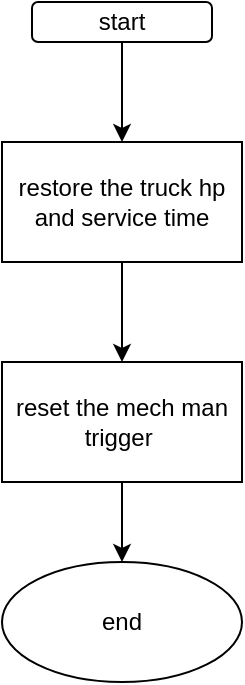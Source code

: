 <mxfile version="17.5.0" type="github">
  <diagram id="kme3ts6XRi7ECfWK1hZ7" name="Page-1">
    <mxGraphModel dx="1038" dy="579" grid="1" gridSize="10" guides="1" tooltips="1" connect="1" arrows="1" fold="1" page="1" pageScale="1" pageWidth="850" pageHeight="1100" math="0" shadow="0">
      <root>
        <mxCell id="0" />
        <mxCell id="1" parent="0" />
        <mxCell id="peVNcg3AwNaYBxfUQ1ln-3" value="" style="edgeStyle=orthogonalEdgeStyle;rounded=0;orthogonalLoop=1;jettySize=auto;html=1;" edge="1" parent="1" source="peVNcg3AwNaYBxfUQ1ln-1" target="peVNcg3AwNaYBxfUQ1ln-2">
          <mxGeometry relative="1" as="geometry" />
        </mxCell>
        <mxCell id="peVNcg3AwNaYBxfUQ1ln-1" value="start" style="rounded=1;whiteSpace=wrap;html=1;" vertex="1" parent="1">
          <mxGeometry x="80" y="30" width="90" height="20" as="geometry" />
        </mxCell>
        <mxCell id="peVNcg3AwNaYBxfUQ1ln-5" value="" style="edgeStyle=orthogonalEdgeStyle;rounded=0;orthogonalLoop=1;jettySize=auto;html=1;" edge="1" parent="1" source="peVNcg3AwNaYBxfUQ1ln-2" target="peVNcg3AwNaYBxfUQ1ln-4">
          <mxGeometry relative="1" as="geometry" />
        </mxCell>
        <mxCell id="peVNcg3AwNaYBxfUQ1ln-2" value="restore the truck hp and service time" style="rounded=0;whiteSpace=wrap;html=1;" vertex="1" parent="1">
          <mxGeometry x="65" y="100" width="120" height="60" as="geometry" />
        </mxCell>
        <mxCell id="peVNcg3AwNaYBxfUQ1ln-7" value="" style="edgeStyle=orthogonalEdgeStyle;rounded=0;orthogonalLoop=1;jettySize=auto;html=1;" edge="1" parent="1" source="peVNcg3AwNaYBxfUQ1ln-4" target="peVNcg3AwNaYBxfUQ1ln-6">
          <mxGeometry relative="1" as="geometry" />
        </mxCell>
        <mxCell id="peVNcg3AwNaYBxfUQ1ln-4" value="reset the mech man trigger&amp;nbsp;" style="whiteSpace=wrap;html=1;rounded=0;" vertex="1" parent="1">
          <mxGeometry x="65" y="210" width="120" height="60" as="geometry" />
        </mxCell>
        <mxCell id="peVNcg3AwNaYBxfUQ1ln-6" value="end" style="ellipse;whiteSpace=wrap;html=1;rounded=0;" vertex="1" parent="1">
          <mxGeometry x="65" y="310" width="120" height="60" as="geometry" />
        </mxCell>
      </root>
    </mxGraphModel>
  </diagram>
</mxfile>
